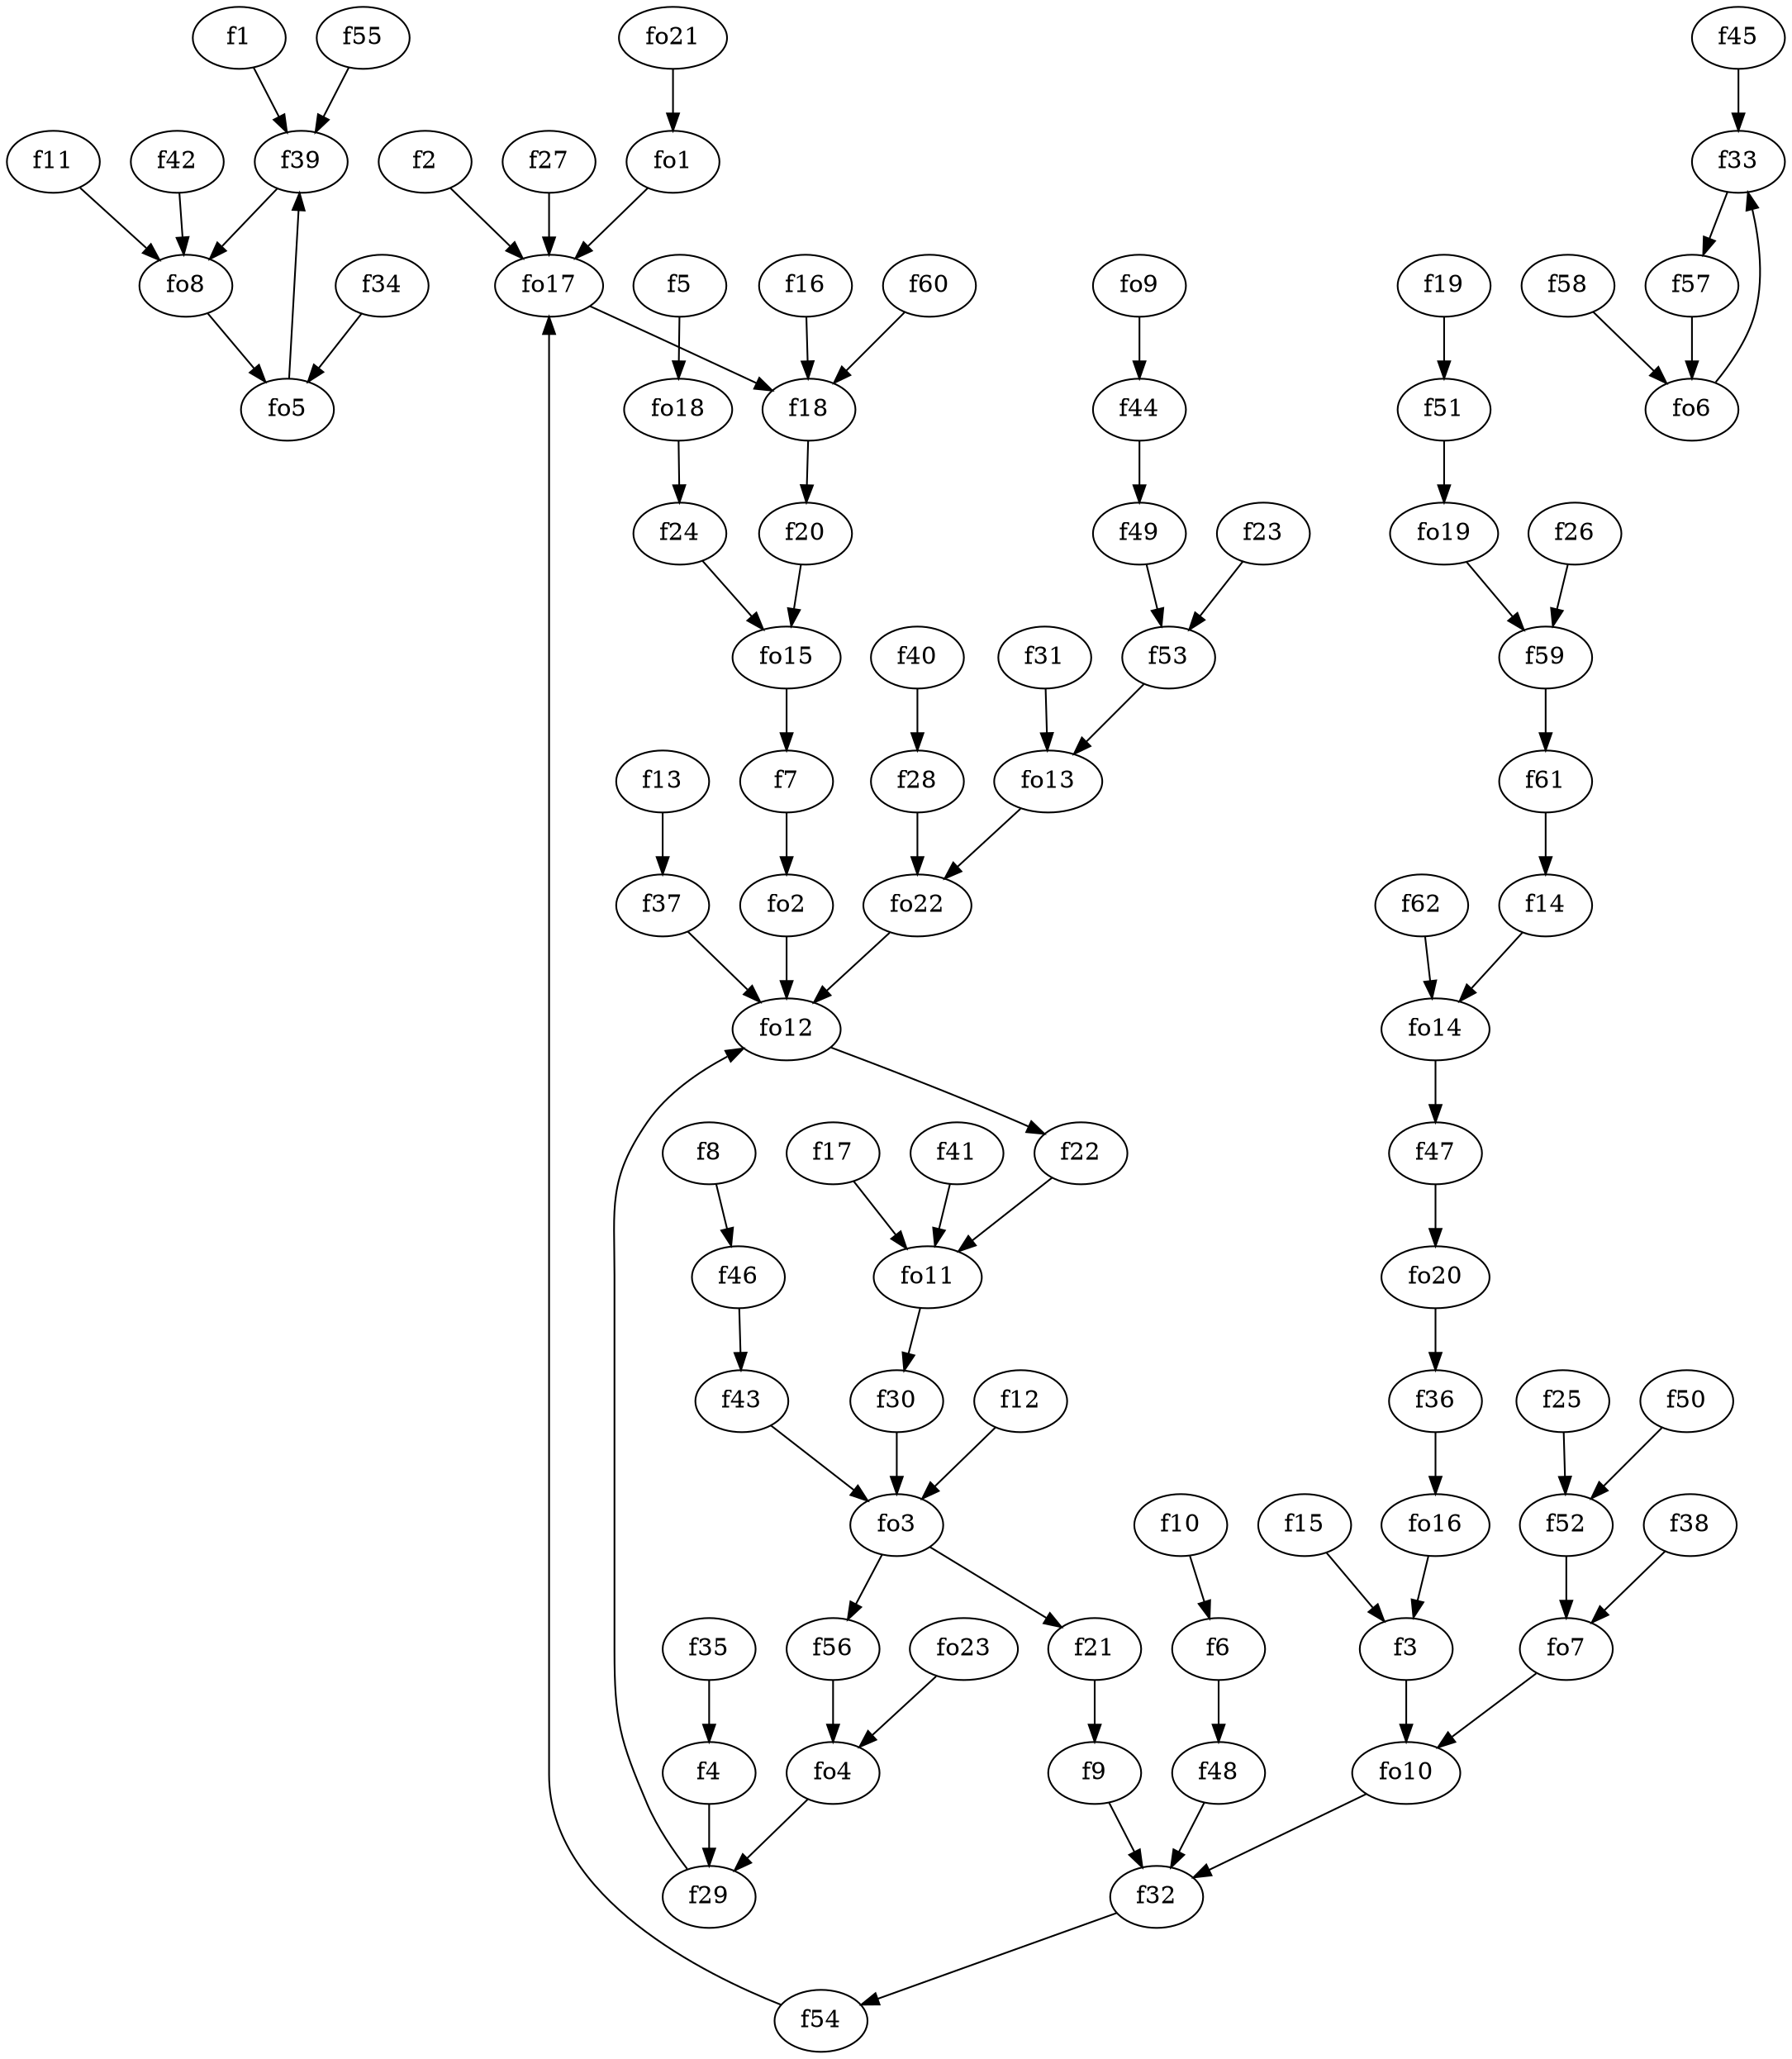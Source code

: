 strict digraph  {
f1;
f2;
f3;
f4;
f5;
f6;
f7;
f8;
f9;
f10;
f11;
f12;
f13;
f14;
f15;
f16;
f17;
f18;
f19;
f20;
f21;
f22;
f23;
f24;
f25;
f26;
f27;
f28;
f29;
f30;
f31;
f32;
f33;
f34;
f35;
f36;
f37;
f38;
f39;
f40;
f41;
f42;
f43;
f44;
f45;
f46;
f47;
f48;
f49;
f50;
f51;
f52;
f53;
f54;
f55;
f56;
f57;
f58;
f59;
f60;
f61;
f62;
fo1;
fo2;
fo3;
fo4;
fo5;
fo6;
fo7;
fo8;
fo9;
fo10;
fo11;
fo12;
fo13;
fo14;
fo15;
fo16;
fo17;
fo18;
fo19;
fo20;
fo21;
fo22;
fo23;
f1 -> f39  [weight=2];
f2 -> fo17  [weight=2];
f3 -> fo10  [weight=2];
f4 -> f29  [weight=2];
f5 -> fo18  [weight=2];
f6 -> f48  [weight=2];
f7 -> fo2  [weight=2];
f8 -> f46  [weight=2];
f9 -> f32  [weight=2];
f10 -> f6  [weight=2];
f11 -> fo8  [weight=2];
f12 -> fo3  [weight=2];
f13 -> f37  [weight=2];
f14 -> fo14  [weight=2];
f15 -> f3  [weight=2];
f16 -> f18  [weight=2];
f17 -> fo11  [weight=2];
f18 -> f20  [weight=2];
f19 -> f51  [weight=2];
f20 -> fo15  [weight=2];
f21 -> f9  [weight=2];
f22 -> fo11  [weight=2];
f23 -> f53  [weight=2];
f24 -> fo15  [weight=2];
f25 -> f52  [weight=2];
f26 -> f59  [weight=2];
f27 -> fo17  [weight=2];
f28 -> fo22  [weight=2];
f29 -> fo12  [weight=2];
f30 -> fo3  [weight=2];
f31 -> fo13  [weight=2];
f32 -> f54  [weight=2];
f33 -> f57  [weight=2];
f34 -> fo5  [weight=2];
f35 -> f4  [weight=2];
f36 -> fo16  [weight=2];
f37 -> fo12  [weight=2];
f38 -> fo7  [weight=2];
f39 -> fo8  [weight=2];
f40 -> f28  [weight=2];
f41 -> fo11  [weight=2];
f42 -> fo8  [weight=2];
f43 -> fo3  [weight=2];
f44 -> f49  [weight=2];
f45 -> f33  [weight=2];
f46 -> f43  [weight=2];
f47 -> fo20  [weight=2];
f48 -> f32  [weight=2];
f49 -> f53  [weight=2];
f50 -> f52  [weight=2];
f51 -> fo19  [weight=2];
f52 -> fo7  [weight=2];
f53 -> fo13  [weight=2];
f54 -> fo17  [weight=2];
f55 -> f39  [weight=2];
f56 -> fo4  [weight=2];
f57 -> fo6  [weight=2];
f58 -> fo6  [weight=2];
f59 -> f61  [weight=2];
f60 -> f18  [weight=2];
f61 -> f14  [weight=2];
f62 -> fo14  [weight=2];
fo1 -> fo17  [weight=2];
fo2 -> fo12  [weight=2];
fo3 -> f56  [weight=2];
fo3 -> f21  [weight=2];
fo4 -> f29  [weight=2];
fo5 -> f39  [weight=2];
fo6 -> f33  [weight=2];
fo7 -> fo10  [weight=2];
fo8 -> fo5  [weight=2];
fo9 -> f44  [weight=2];
fo10 -> f32  [weight=2];
fo11 -> f30  [weight=2];
fo12 -> f22  [weight=2];
fo13 -> fo22  [weight=2];
fo14 -> f47  [weight=2];
fo15 -> f7  [weight=2];
fo16 -> f3  [weight=2];
fo17 -> f18  [weight=2];
fo18 -> f24  [weight=2];
fo19 -> f59  [weight=2];
fo20 -> f36  [weight=2];
fo21 -> fo1  [weight=2];
fo22 -> fo12  [weight=2];
fo23 -> fo4  [weight=2];
}
